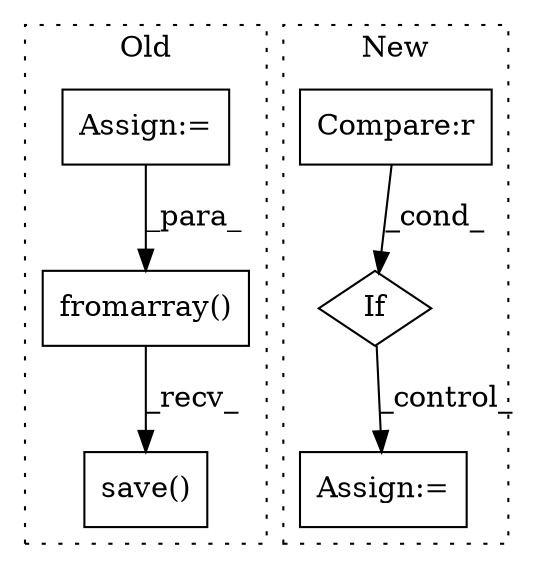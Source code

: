 digraph G {
subgraph cluster0 {
1 [label="fromarray()" a="75" s="1786,1811" l="16,1" shape="box"];
5 [label="save()" a="75" s="1786,1876" l="45,1" shape="box"];
6 [label="Assign:=" a="68" s="1762" l="3" shape="box"];
label = "Old";
style="dotted";
}
subgraph cluster1 {
2 [label="If" a="96" s="1596" l="3" shape="diamond"];
3 [label="Assign:=" a="68" s="1651" l="3" shape="box"];
4 [label="Compare:r" a="40" s="1599" l="29" shape="box"];
label = "New";
style="dotted";
}
1 -> 5 [label="_recv_"];
2 -> 3 [label="_control_"];
4 -> 2 [label="_cond_"];
6 -> 1 [label="_para_"];
}